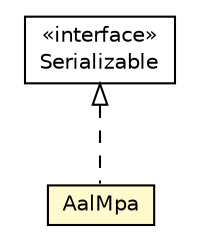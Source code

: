 #!/usr/local/bin/dot
#
# Class diagram 
# Generated by UMLGraph version R5_6-24-gf6e263 (http://www.umlgraph.org/)
#

digraph G {
	edge [fontname="Helvetica",fontsize=10,labelfontname="Helvetica",labelfontsize=10];
	node [fontname="Helvetica",fontsize=10,shape=plaintext];
	nodesep=0.25;
	ranksep=0.5;
	// org.universAAL.middleware.interfaces.mpa.model.AalMpa
	c92465 [label=<<table title="org.universAAL.middleware.interfaces.mpa.model.AalMpa" border="0" cellborder="1" cellspacing="0" cellpadding="2" port="p" bgcolor="lemonChiffon" href="./AalMpa.html">
		<tr><td><table border="0" cellspacing="0" cellpadding="1">
<tr><td align="center" balign="center"> AalMpa </td></tr>
		</table></td></tr>
		</table>>, URL="./AalMpa.html", fontname="Helvetica", fontcolor="black", fontsize=10.0];
	//org.universAAL.middleware.interfaces.mpa.model.AalMpa implements java.io.Serializable
	c92839:p -> c92465:p [dir=back,arrowtail=empty,style=dashed];
	// java.io.Serializable
	c92839 [label=<<table title="java.io.Serializable" border="0" cellborder="1" cellspacing="0" cellpadding="2" port="p" href="http://java.sun.com/j2se/1.4.2/docs/api/java/io/Serializable.html">
		<tr><td><table border="0" cellspacing="0" cellpadding="1">
<tr><td align="center" balign="center"> &#171;interface&#187; </td></tr>
<tr><td align="center" balign="center"> Serializable </td></tr>
		</table></td></tr>
		</table>>, URL="http://java.sun.com/j2se/1.4.2/docs/api/java/io/Serializable.html", fontname="Helvetica", fontcolor="black", fontsize=10.0];
}

